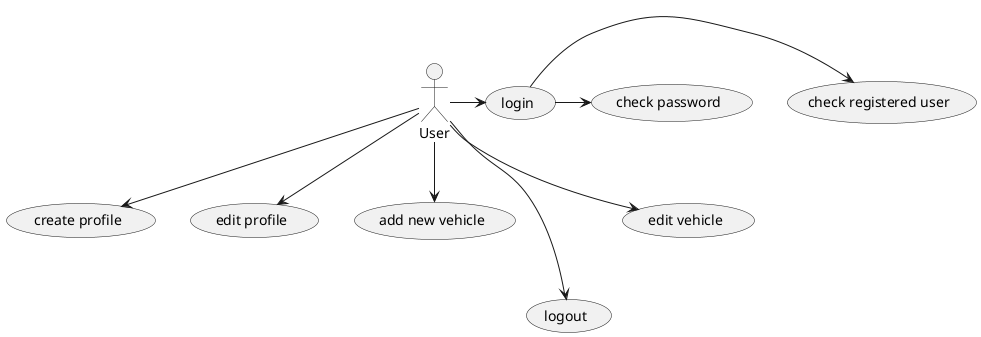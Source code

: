 @startuml
actor User
User->(login)
(login)->(check registered user)
(login)->(check password)
User-->(create profile)
User-->(edit profile)
User-->(add new vehicle)

User--->(logout)
User-->(edit vehicle)

@enduml